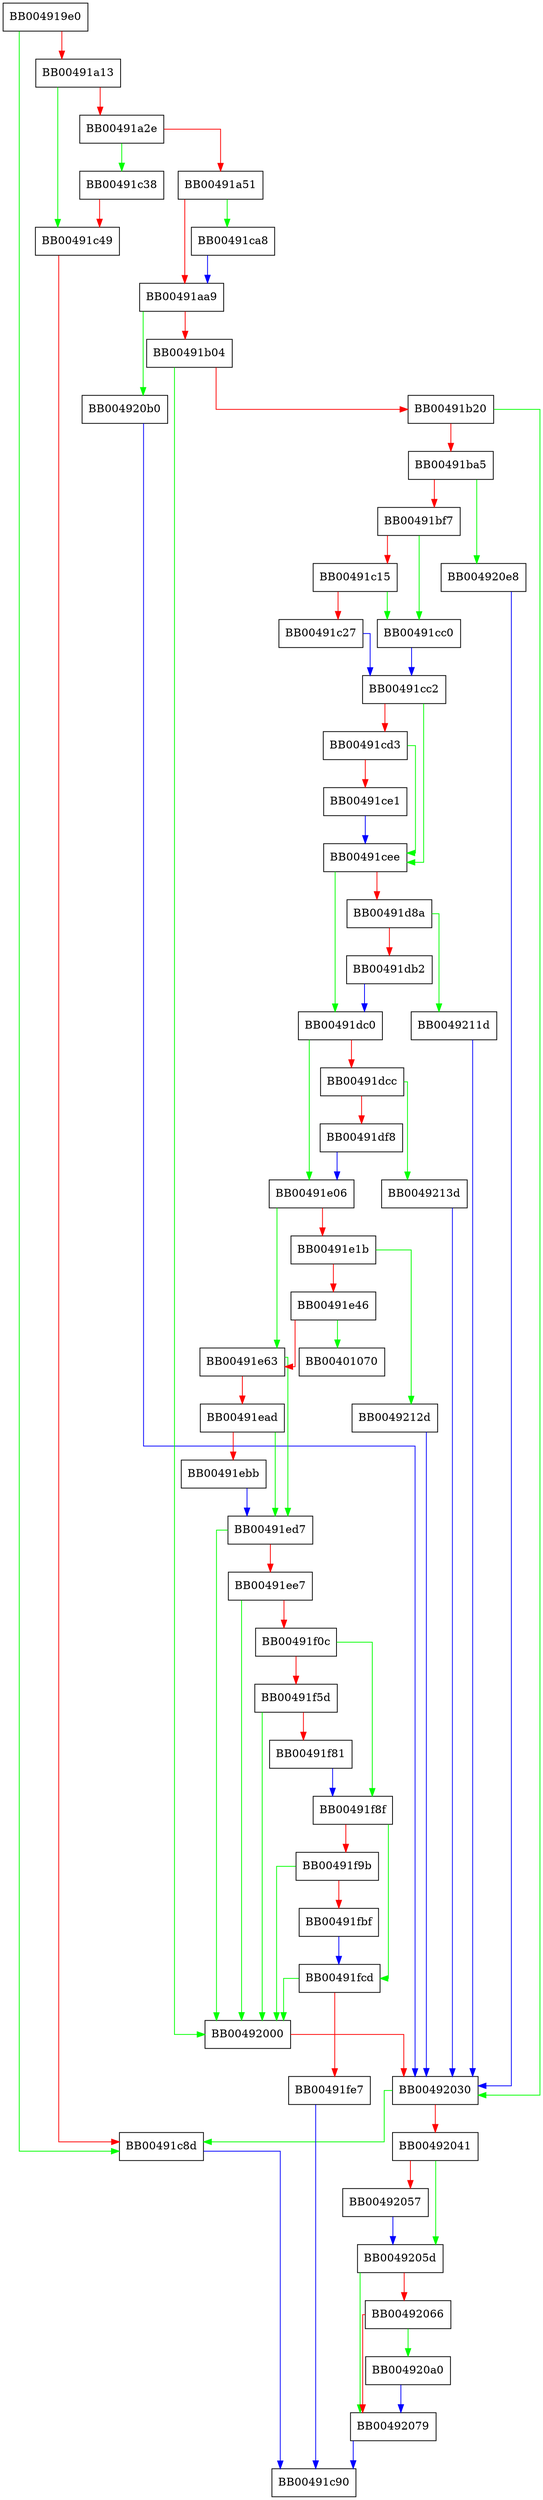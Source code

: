 digraph ossl_ssl_connection_new_int {
  node [shape="box"];
  graph [splines=ortho];
  BB004919e0 -> BB00491c8d [color="green"];
  BB004919e0 -> BB00491a13 [color="red"];
  BB00491a13 -> BB00491c49 [color="green"];
  BB00491a13 -> BB00491a2e [color="red"];
  BB00491a2e -> BB00491c38 [color="green"];
  BB00491a2e -> BB00491a51 [color="red"];
  BB00491a51 -> BB00491ca8 [color="green"];
  BB00491a51 -> BB00491aa9 [color="red"];
  BB00491aa9 -> BB004920b0 [color="green"];
  BB00491aa9 -> BB00491b04 [color="red"];
  BB00491b04 -> BB00492000 [color="green"];
  BB00491b04 -> BB00491b20 [color="red"];
  BB00491b20 -> BB00492030 [color="green"];
  BB00491b20 -> BB00491ba5 [color="red"];
  BB00491ba5 -> BB004920e8 [color="green"];
  BB00491ba5 -> BB00491bf7 [color="red"];
  BB00491bf7 -> BB00491cc0 [color="green"];
  BB00491bf7 -> BB00491c15 [color="red"];
  BB00491c15 -> BB00491cc0 [color="green"];
  BB00491c15 -> BB00491c27 [color="red"];
  BB00491c27 -> BB00491cc2 [color="blue"];
  BB00491c38 -> BB00491c49 [color="red"];
  BB00491c49 -> BB00491c8d [color="red"];
  BB00491c8d -> BB00491c90 [color="blue"];
  BB00491ca8 -> BB00491aa9 [color="blue"];
  BB00491cc0 -> BB00491cc2 [color="blue"];
  BB00491cc2 -> BB00491cee [color="green"];
  BB00491cc2 -> BB00491cd3 [color="red"];
  BB00491cd3 -> BB00491cee [color="green"];
  BB00491cd3 -> BB00491ce1 [color="red"];
  BB00491ce1 -> BB00491cee [color="blue"];
  BB00491cee -> BB00491dc0 [color="green"];
  BB00491cee -> BB00491d8a [color="red"];
  BB00491d8a -> BB0049211d [color="green"];
  BB00491d8a -> BB00491db2 [color="red"];
  BB00491db2 -> BB00491dc0 [color="blue"];
  BB00491dc0 -> BB00491e06 [color="green"];
  BB00491dc0 -> BB00491dcc [color="red"];
  BB00491dcc -> BB0049213d [color="green"];
  BB00491dcc -> BB00491df8 [color="red"];
  BB00491df8 -> BB00491e06 [color="blue"];
  BB00491e06 -> BB00491e63 [color="green"];
  BB00491e06 -> BB00491e1b [color="red"];
  BB00491e1b -> BB0049212d [color="green"];
  BB00491e1b -> BB00491e46 [color="red"];
  BB00491e46 -> BB00401070 [color="green"];
  BB00491e46 -> BB00491e63 [color="red"];
  BB00491e63 -> BB00491ed7 [color="green"];
  BB00491e63 -> BB00491ead [color="red"];
  BB00491ead -> BB00491ed7 [color="green"];
  BB00491ead -> BB00491ebb [color="red"];
  BB00491ebb -> BB00491ed7 [color="blue"];
  BB00491ed7 -> BB00492000 [color="green"];
  BB00491ed7 -> BB00491ee7 [color="red"];
  BB00491ee7 -> BB00492000 [color="green"];
  BB00491ee7 -> BB00491f0c [color="red"];
  BB00491f0c -> BB00491f8f [color="green"];
  BB00491f0c -> BB00491f5d [color="red"];
  BB00491f5d -> BB00492000 [color="green"];
  BB00491f5d -> BB00491f81 [color="red"];
  BB00491f81 -> BB00491f8f [color="blue"];
  BB00491f8f -> BB00491fcd [color="green"];
  BB00491f8f -> BB00491f9b [color="red"];
  BB00491f9b -> BB00492000 [color="green"];
  BB00491f9b -> BB00491fbf [color="red"];
  BB00491fbf -> BB00491fcd [color="blue"];
  BB00491fcd -> BB00492000 [color="green"];
  BB00491fcd -> BB00491fe7 [color="red"];
  BB00491fe7 -> BB00491c90 [color="blue"];
  BB00492000 -> BB00492030 [color="red"];
  BB00492030 -> BB00491c8d [color="green"];
  BB00492030 -> BB00492041 [color="red"];
  BB00492041 -> BB0049205d [color="green"];
  BB00492041 -> BB00492057 [color="red"];
  BB00492057 -> BB0049205d [color="blue"];
  BB0049205d -> BB00492079 [color="green"];
  BB0049205d -> BB00492066 [color="red"];
  BB00492066 -> BB004920a0 [color="green"];
  BB00492066 -> BB00492079 [color="red"];
  BB00492079 -> BB00491c90 [color="blue"];
  BB004920a0 -> BB00492079 [color="blue"];
  BB004920b0 -> BB00492030 [color="blue"];
  BB004920e8 -> BB00492030 [color="blue"];
  BB0049211d -> BB00492030 [color="blue"];
  BB0049212d -> BB00492030 [color="blue"];
  BB0049213d -> BB00492030 [color="blue"];
}